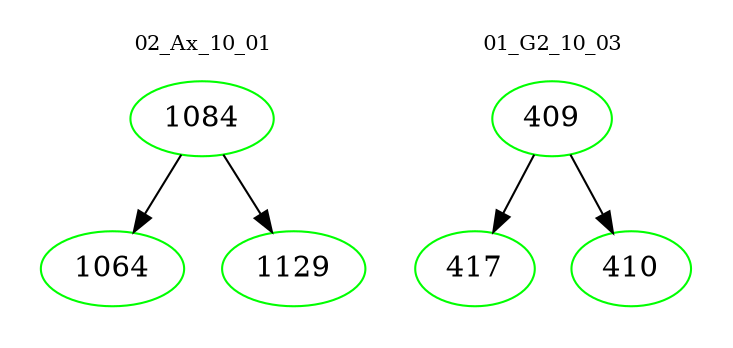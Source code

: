 digraph{
subgraph cluster_0 {
color = white
label = "02_Ax_10_01";
fontsize=10;
T0_1084 [label="1084", color="green"]
T0_1084 -> T0_1064 [color="black"]
T0_1064 [label="1064", color="green"]
T0_1084 -> T0_1129 [color="black"]
T0_1129 [label="1129", color="green"]
}
subgraph cluster_1 {
color = white
label = "01_G2_10_03";
fontsize=10;
T1_409 [label="409", color="green"]
T1_409 -> T1_417 [color="black"]
T1_417 [label="417", color="green"]
T1_409 -> T1_410 [color="black"]
T1_410 [label="410", color="green"]
}
}
